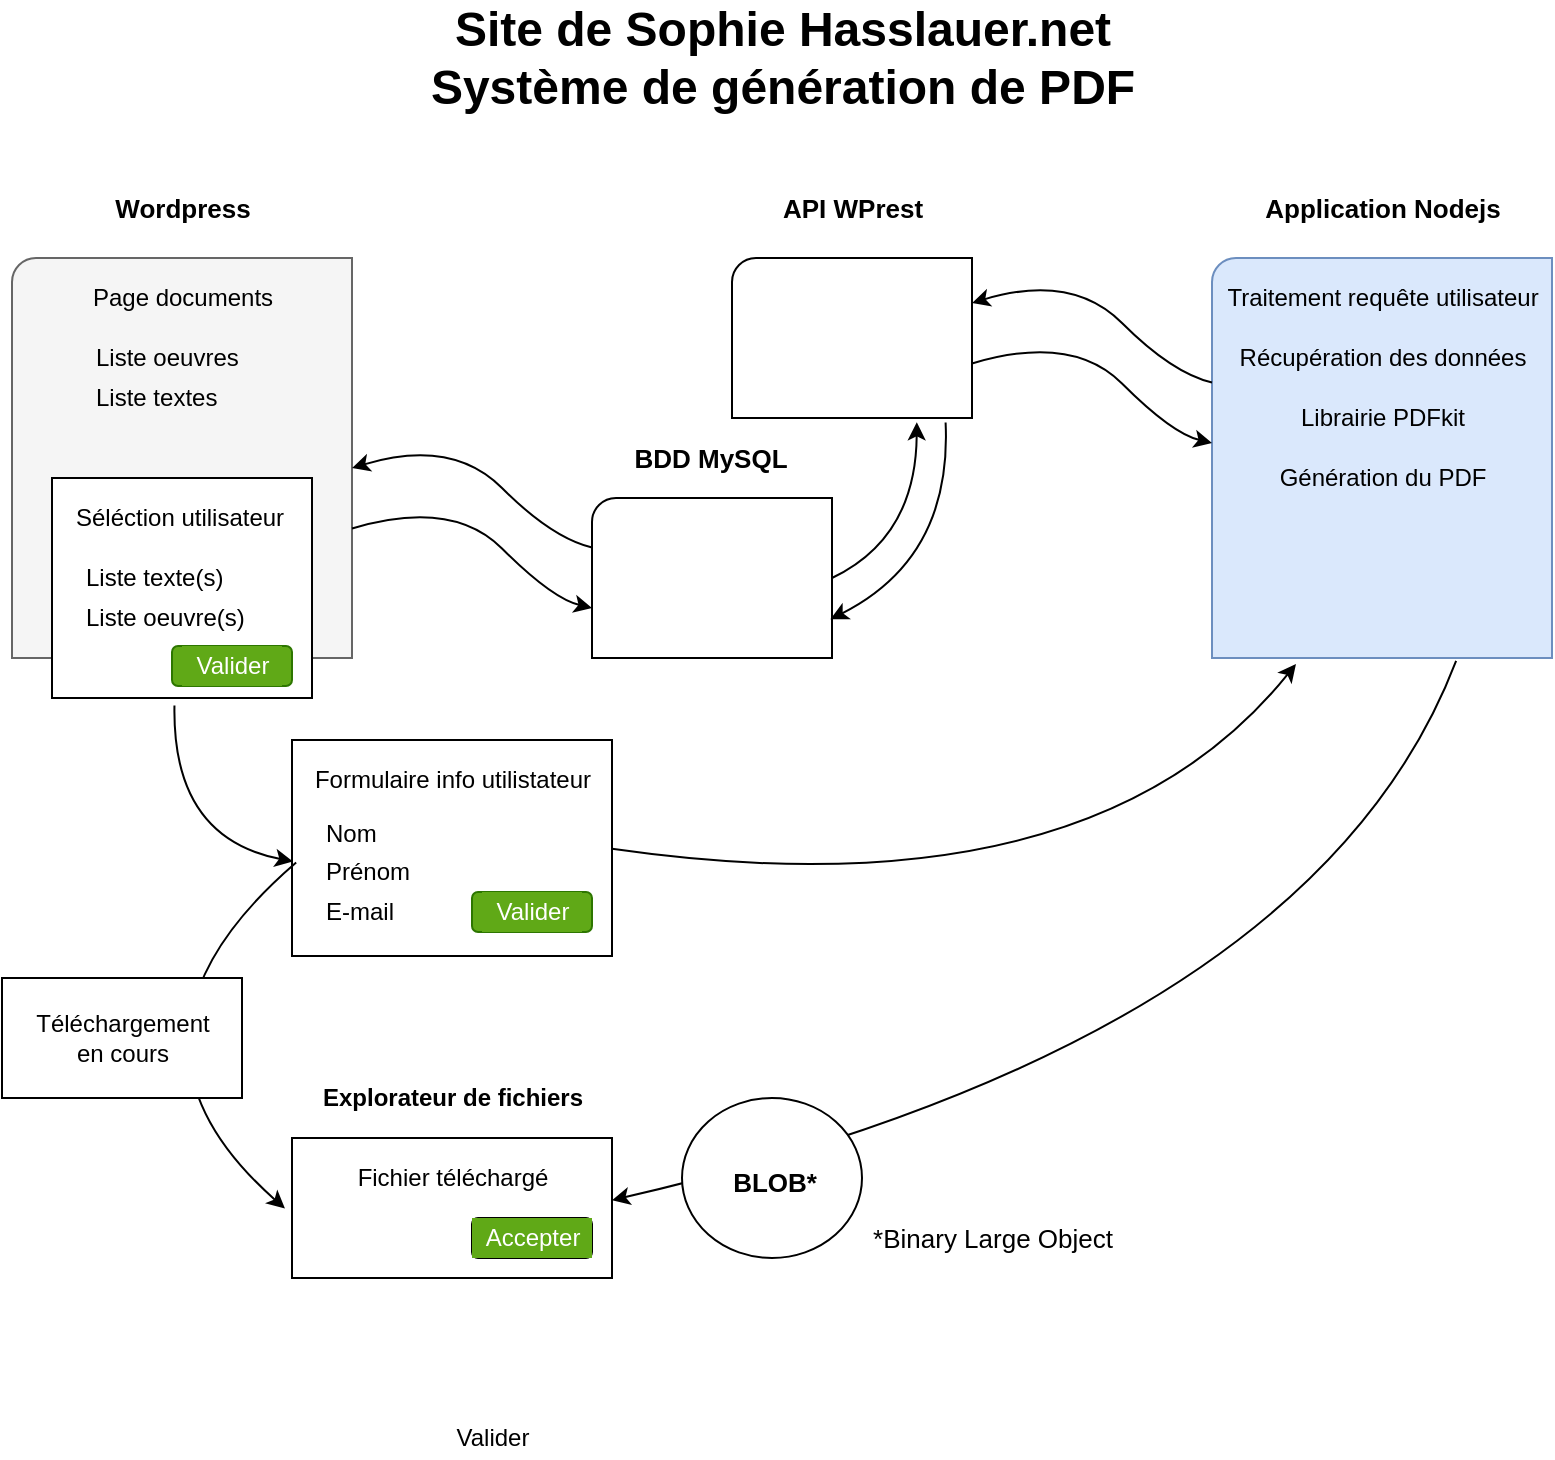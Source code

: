 <mxfile version="17.5.0" type="github">
  <diagram id="kgpKYQtTHZ0yAKxKKP6v" name="Page-1">
    <mxGraphModel dx="1038" dy="571" grid="1" gridSize="10" guides="1" tooltips="1" connect="1" arrows="1" fold="1" page="1" pageScale="1" pageWidth="850" pageHeight="1100" math="0" shadow="0">
      <root>
        <mxCell id="0" />
        <mxCell id="1" parent="0" />
        <mxCell id="cXcOY9eNEaaMnFAnV8CQ-2" value="" style="verticalLabelPosition=bottom;verticalAlign=top;html=1;shape=mxgraph.basic.corner_round_rect;dx=6;fillColor=#f5f5f5;fontColor=#333333;strokeColor=#666666;" vertex="1" parent="1">
          <mxGeometry x="40" y="160" width="170" height="200" as="geometry" />
        </mxCell>
        <mxCell id="cXcOY9eNEaaMnFAnV8CQ-3" value="" style="verticalLabelPosition=bottom;verticalAlign=top;html=1;shape=mxgraph.basic.corner_round_rect;dx=6;" vertex="1" parent="1">
          <mxGeometry x="330" y="280" width="120" height="80" as="geometry" />
        </mxCell>
        <mxCell id="cXcOY9eNEaaMnFAnV8CQ-4" value="" style="verticalLabelPosition=bottom;verticalAlign=top;html=1;shape=mxgraph.basic.corner_round_rect;dx=6;" vertex="1" parent="1">
          <mxGeometry x="400" y="160" width="120" height="80" as="geometry" />
        </mxCell>
        <mxCell id="cXcOY9eNEaaMnFAnV8CQ-6" value="Wordpress" style="text;html=1;align=center;verticalAlign=middle;resizable=0;points=[];autosize=1;strokeColor=none;fillColor=none;fontStyle=1;fontSize=13;" vertex="1" parent="1">
          <mxGeometry x="85" y="125" width="80" height="20" as="geometry" />
        </mxCell>
        <mxCell id="cXcOY9eNEaaMnFAnV8CQ-7" value="Application Nodejs" style="text;html=1;align=center;verticalAlign=middle;resizable=0;points=[];autosize=1;strokeColor=none;fillColor=none;fontStyle=1;fontSize=13;" vertex="1" parent="1">
          <mxGeometry x="660" y="125" width="130" height="20" as="geometry" />
        </mxCell>
        <mxCell id="cXcOY9eNEaaMnFAnV8CQ-8" value="API WPrest" style="text;html=1;align=center;verticalAlign=middle;resizable=0;points=[];autosize=1;strokeColor=none;fillColor=none;fontStyle=1;fontSize=13;" vertex="1" parent="1">
          <mxGeometry x="415" y="125" width="90" height="20" as="geometry" />
        </mxCell>
        <mxCell id="cXcOY9eNEaaMnFAnV8CQ-9" value="BDD MySQL" style="text;html=1;align=center;verticalAlign=middle;resizable=0;points=[];autosize=1;strokeColor=none;fillColor=none;fontStyle=1;fontSize=13;" vertex="1" parent="1">
          <mxGeometry x="344" y="250" width="90" height="20" as="geometry" />
        </mxCell>
        <mxCell id="cXcOY9eNEaaMnFAnV8CQ-10" value="Site de Sophie Hasslauer.net&lt;br&gt;Système de génération de PDF" style="text;strokeColor=none;fillColor=none;html=1;fontSize=24;fontStyle=1;verticalAlign=middle;align=center;" vertex="1" parent="1">
          <mxGeometry x="375" y="40" width="100" height="40" as="geometry" />
        </mxCell>
        <mxCell id="cXcOY9eNEaaMnFAnV8CQ-11" value="" style="verticalLabelPosition=bottom;verticalAlign=top;html=1;shape=mxgraph.basic.corner_round_rect;dx=6;fillColor=#dae8fc;strokeColor=#6c8ebf;" vertex="1" parent="1">
          <mxGeometry x="640" y="160" width="170" height="200" as="geometry" />
        </mxCell>
        <mxCell id="cXcOY9eNEaaMnFAnV8CQ-12" value="Page documents" style="text;html=1;align=center;verticalAlign=middle;resizable=0;points=[];autosize=1;strokeColor=none;fillColor=none;" vertex="1" parent="1">
          <mxGeometry x="70" y="170" width="110" height="20" as="geometry" />
        </mxCell>
        <mxCell id="cXcOY9eNEaaMnFAnV8CQ-13" value="Liste oeuvres" style="text;html=1;align=left;verticalAlign=middle;resizable=0;points=[];autosize=1;strokeColor=none;fillColor=none;" vertex="1" parent="1">
          <mxGeometry x="80" y="200" width="90" height="20" as="geometry" />
        </mxCell>
        <mxCell id="cXcOY9eNEaaMnFAnV8CQ-14" value="Liste textes" style="text;html=1;align=left;verticalAlign=middle;resizable=0;points=[];autosize=1;strokeColor=none;fillColor=none;" vertex="1" parent="1">
          <mxGeometry x="80" y="220" width="80" height="20" as="geometry" />
        </mxCell>
        <mxCell id="cXcOY9eNEaaMnFAnV8CQ-17" value="" style="verticalLabelPosition=bottom;verticalAlign=top;html=1;shape=mxgraph.basic.rect;fillColor2=none;strokeWidth=1;size=20;indent=5;" vertex="1" parent="1">
          <mxGeometry x="60" y="270" width="130" height="110" as="geometry" />
        </mxCell>
        <mxCell id="cXcOY9eNEaaMnFAnV8CQ-18" value="Séléction utilisateur" style="text;html=1;align=left;verticalAlign=middle;resizable=0;points=[];autosize=1;strokeColor=none;fillColor=none;" vertex="1" parent="1">
          <mxGeometry x="70" y="280" width="120" height="20" as="geometry" />
        </mxCell>
        <mxCell id="cXcOY9eNEaaMnFAnV8CQ-19" value="Liste oeuvre(s)" style="text;html=1;align=left;verticalAlign=middle;resizable=0;points=[];autosize=1;strokeColor=none;fillColor=none;" vertex="1" parent="1">
          <mxGeometry x="75" y="330" width="90" height="20" as="geometry" />
        </mxCell>
        <mxCell id="cXcOY9eNEaaMnFAnV8CQ-20" value="Liste texte(s)" style="text;html=1;align=left;verticalAlign=middle;resizable=0;points=[];autosize=1;strokeColor=none;fillColor=none;" vertex="1" parent="1">
          <mxGeometry x="75" y="310" width="80" height="20" as="geometry" />
        </mxCell>
        <mxCell id="cXcOY9eNEaaMnFAnV8CQ-21" value="" style="verticalLabelPosition=bottom;verticalAlign=top;html=1;shape=mxgraph.basic.rect;fillColor2=none;strokeWidth=1;size=20;indent=5;" vertex="1" parent="1">
          <mxGeometry x="180" y="401" width="160" height="108" as="geometry" />
        </mxCell>
        <mxCell id="cXcOY9eNEaaMnFAnV8CQ-22" value="Formulaire info utilistateur" style="text;html=1;align=center;verticalAlign=middle;resizable=0;points=[];autosize=1;strokeColor=none;fillColor=none;" vertex="1" parent="1">
          <mxGeometry x="185" y="411" width="150" height="20" as="geometry" />
        </mxCell>
        <mxCell id="cXcOY9eNEaaMnFAnV8CQ-23" value="Prénom" style="text;html=1;align=left;verticalAlign=middle;resizable=0;points=[];autosize=1;strokeColor=none;fillColor=none;" vertex="1" parent="1">
          <mxGeometry x="195" y="457" width="60" height="20" as="geometry" />
        </mxCell>
        <mxCell id="cXcOY9eNEaaMnFAnV8CQ-24" value="Nom" style="text;html=1;align=left;verticalAlign=middle;resizable=0;points=[];autosize=1;strokeColor=none;fillColor=none;" vertex="1" parent="1">
          <mxGeometry x="195" y="438" width="40" height="20" as="geometry" />
        </mxCell>
        <mxCell id="cXcOY9eNEaaMnFAnV8CQ-26" value="E-mail" style="text;html=1;align=left;verticalAlign=middle;resizable=0;points=[];autosize=1;strokeColor=none;fillColor=none;" vertex="1" parent="1">
          <mxGeometry x="195" y="477" width="50" height="20" as="geometry" />
        </mxCell>
        <mxCell id="cXcOY9eNEaaMnFAnV8CQ-29" value="" style="curved=1;endArrow=classic;html=1;rounded=0;entryX=0.003;entryY=0.562;entryDx=0;entryDy=0;entryPerimeter=0;exitX=0.471;exitY=1.034;exitDx=0;exitDy=0;exitPerimeter=0;" edge="1" parent="1" source="cXcOY9eNEaaMnFAnV8CQ-17" target="cXcOY9eNEaaMnFAnV8CQ-21">
          <mxGeometry width="50" height="50" relative="1" as="geometry">
            <mxPoint x="105" y="485" as="sourcePoint" />
            <mxPoint x="155" y="435" as="targetPoint" />
            <Array as="points">
              <mxPoint x="120" y="450" />
            </Array>
          </mxGeometry>
        </mxCell>
        <mxCell id="cXcOY9eNEaaMnFAnV8CQ-30" value="" style="curved=1;endArrow=classic;html=1;rounded=0;entryX=0.247;entryY=1.015;entryDx=0;entryDy=0;entryPerimeter=0;exitX=1;exitY=0.504;exitDx=0;exitDy=0;exitPerimeter=0;" edge="1" parent="1" source="cXcOY9eNEaaMnFAnV8CQ-21" target="cXcOY9eNEaaMnFAnV8CQ-11">
          <mxGeometry width="50" height="50" relative="1" as="geometry">
            <mxPoint x="380" y="460" as="sourcePoint" />
            <mxPoint x="560.48" y="488.88" as="targetPoint" />
            <Array as="points">
              <mxPoint x="580" y="490" />
            </Array>
          </mxGeometry>
        </mxCell>
        <mxCell id="cXcOY9eNEaaMnFAnV8CQ-31" value="" style="curved=1;endArrow=classic;html=1;rounded=0;entryX=1;entryY=0.5;entryDx=0;entryDy=0;entryPerimeter=0;" edge="1" parent="1">
          <mxGeometry width="50" height="50" relative="1" as="geometry">
            <mxPoint x="640" y="222.262" as="sourcePoint" />
            <mxPoint x="520" y="182.5" as="targetPoint" />
            <Array as="points">
              <mxPoint x="620" y="217.5" />
              <mxPoint x="570" y="167.5" />
            </Array>
          </mxGeometry>
        </mxCell>
        <mxCell id="cXcOY9eNEaaMnFAnV8CQ-32" value="" style="curved=1;endArrow=classic;html=1;rounded=0;entryX=1;entryY=0.5;entryDx=0;entryDy=0;entryPerimeter=0;" edge="1" parent="1">
          <mxGeometry width="50" height="50" relative="1" as="geometry">
            <mxPoint x="520" y="212.74" as="sourcePoint" />
            <mxPoint x="640" y="252.502" as="targetPoint" />
            <Array as="points">
              <mxPoint x="570" y="197.74" />
              <mxPoint x="620" y="247.74" />
            </Array>
          </mxGeometry>
        </mxCell>
        <mxCell id="cXcOY9eNEaaMnFAnV8CQ-33" value="" style="curved=1;endArrow=classic;html=1;rounded=0;exitX=1;exitY=0.5;exitDx=0;exitDy=0;exitPerimeter=0;entryX=0.77;entryY=1.027;entryDx=0;entryDy=0;entryPerimeter=0;" edge="1" parent="1" source="cXcOY9eNEaaMnFAnV8CQ-3" target="cXcOY9eNEaaMnFAnV8CQ-4">
          <mxGeometry width="50" height="50" relative="1" as="geometry">
            <mxPoint x="460" y="330" as="sourcePoint" />
            <mxPoint x="510" y="280" as="targetPoint" />
            <Array as="points">
              <mxPoint x="492" y="300" />
            </Array>
          </mxGeometry>
        </mxCell>
        <mxCell id="cXcOY9eNEaaMnFAnV8CQ-34" value="" style="curved=1;endArrow=classic;html=1;rounded=0;entryX=1;entryY=0.5;entryDx=0;entryDy=0;entryPerimeter=0;" edge="1" parent="1">
          <mxGeometry width="50" height="50" relative="1" as="geometry">
            <mxPoint x="330" y="304.762" as="sourcePoint" />
            <mxPoint x="210" y="265" as="targetPoint" />
            <Array as="points">
              <mxPoint x="310" y="300" />
              <mxPoint x="260" y="250" />
            </Array>
          </mxGeometry>
        </mxCell>
        <mxCell id="cXcOY9eNEaaMnFAnV8CQ-35" value="" style="curved=1;endArrow=classic;html=1;rounded=0;entryX=1;entryY=0.5;entryDx=0;entryDy=0;entryPerimeter=0;" edge="1" parent="1">
          <mxGeometry width="50" height="50" relative="1" as="geometry">
            <mxPoint x="210" y="295.24" as="sourcePoint" />
            <mxPoint x="330" y="335.002" as="targetPoint" />
            <Array as="points">
              <mxPoint x="260" y="280.24" />
              <mxPoint x="310" y="330.24" />
            </Array>
          </mxGeometry>
        </mxCell>
        <mxCell id="cXcOY9eNEaaMnFAnV8CQ-37" value="" style="curved=1;endArrow=classic;html=1;rounded=0;exitX=0.718;exitY=1.007;exitDx=0;exitDy=0;exitPerimeter=0;entryX=1;entryY=0.444;entryDx=0;entryDy=0;entryPerimeter=0;" edge="1" parent="1" source="cXcOY9eNEaaMnFAnV8CQ-11" target="cXcOY9eNEaaMnFAnV8CQ-51">
          <mxGeometry width="50" height="50" relative="1" as="geometry">
            <mxPoint x="724.52" y="386.99" as="sourcePoint" />
            <mxPoint x="380" y="530" as="targetPoint" />
            <Array as="points">
              <mxPoint x="690" y="550" />
            </Array>
          </mxGeometry>
        </mxCell>
        <mxCell id="cXcOY9eNEaaMnFAnV8CQ-38" value="Librairie PDFkit" style="text;html=1;align=center;verticalAlign=middle;resizable=0;points=[];autosize=1;strokeColor=none;fillColor=none;" vertex="1" parent="1">
          <mxGeometry x="675" y="230" width="100" height="20" as="geometry" />
        </mxCell>
        <mxCell id="cXcOY9eNEaaMnFAnV8CQ-39" value="" style="ellipse;whiteSpace=wrap;html=1;" vertex="1" parent="1">
          <mxGeometry x="375" y="580" width="90" height="80" as="geometry" />
        </mxCell>
        <mxCell id="cXcOY9eNEaaMnFAnV8CQ-40" value="BLOB*" style="text;html=1;align=center;verticalAlign=middle;resizable=0;points=[];autosize=1;strokeColor=none;fillColor=none;fontStyle=1;fontSize=13;" vertex="1" parent="1">
          <mxGeometry x="391" y="612" width="60" height="20" as="geometry" />
        </mxCell>
        <mxCell id="cXcOY9eNEaaMnFAnV8CQ-44" value="Traitement requête utilisateur" style="text;html=1;align=center;verticalAlign=middle;resizable=0;points=[];autosize=1;strokeColor=none;fillColor=none;" vertex="1" parent="1">
          <mxGeometry x="640" y="170" width="170" height="20" as="geometry" />
        </mxCell>
        <mxCell id="cXcOY9eNEaaMnFAnV8CQ-45" value="*Binary Large Object" style="text;html=1;align=center;verticalAlign=middle;resizable=0;points=[];autosize=1;strokeColor=none;fillColor=none;fontSize=13;" vertex="1" parent="1">
          <mxGeometry x="460" y="640" width="140" height="20" as="geometry" />
        </mxCell>
        <mxCell id="cXcOY9eNEaaMnFAnV8CQ-49" value="Récupération des données" style="text;html=1;align=center;verticalAlign=middle;resizable=0;points=[];autosize=1;strokeColor=none;fillColor=none;" vertex="1" parent="1">
          <mxGeometry x="645" y="200" width="160" height="20" as="geometry" />
        </mxCell>
        <mxCell id="cXcOY9eNEaaMnFAnV8CQ-50" value="Génération du PDF" style="text;html=1;align=center;verticalAlign=middle;resizable=0;points=[];autosize=1;strokeColor=none;fillColor=none;" vertex="1" parent="1">
          <mxGeometry x="665" y="260" width="120" height="20" as="geometry" />
        </mxCell>
        <mxCell id="cXcOY9eNEaaMnFAnV8CQ-51" value="" style="verticalLabelPosition=bottom;verticalAlign=top;html=1;shape=mxgraph.basic.rect;fillColor2=none;strokeWidth=1;size=20;indent=5;" vertex="1" parent="1">
          <mxGeometry x="180" y="600" width="160" height="70" as="geometry" />
        </mxCell>
        <mxCell id="cXcOY9eNEaaMnFAnV8CQ-52" value="Explorateur de fichiers" style="text;html=1;align=center;verticalAlign=middle;resizable=0;points=[];autosize=1;strokeColor=none;fillColor=none;fontStyle=1" vertex="1" parent="1">
          <mxGeometry x="185" y="570" width="150" height="20" as="geometry" />
        </mxCell>
        <mxCell id="cXcOY9eNEaaMnFAnV8CQ-54" value="" style="curved=1;endArrow=classic;html=1;rounded=0;fontSize=13;entryX=-0.022;entryY=0.504;entryDx=0;entryDy=0;entryPerimeter=0;exitX=0.013;exitY=0.567;exitDx=0;exitDy=0;exitPerimeter=0;" edge="1" parent="1" source="cXcOY9eNEaaMnFAnV8CQ-21" target="cXcOY9eNEaaMnFAnV8CQ-51">
          <mxGeometry width="50" height="50" relative="1" as="geometry">
            <mxPoint x="90" y="550" as="sourcePoint" />
            <mxPoint x="140" y="500" as="targetPoint" />
            <Array as="points">
              <mxPoint x="80" y="550" />
            </Array>
          </mxGeometry>
        </mxCell>
        <mxCell id="cXcOY9eNEaaMnFAnV8CQ-55" value="" style="rounded=0;whiteSpace=wrap;html=1;fontSize=13;" vertex="1" parent="1">
          <mxGeometry x="35" y="520" width="120" height="60" as="geometry" />
        </mxCell>
        <mxCell id="cXcOY9eNEaaMnFAnV8CQ-56" value="Téléchargement&lt;br&gt;en cours" style="text;html=1;align=center;verticalAlign=middle;resizable=0;points=[];autosize=1;strokeColor=none;fillColor=none;" vertex="1" parent="1">
          <mxGeometry x="45" y="535" width="100" height="30" as="geometry" />
        </mxCell>
        <mxCell id="cXcOY9eNEaaMnFAnV8CQ-57" value="" style="curved=1;endArrow=classic;html=1;rounded=0;exitX=0.89;exitY=1.028;exitDx=0;exitDy=0;exitPerimeter=0;entryX=0.993;entryY=0.758;entryDx=0;entryDy=0;entryPerimeter=0;" edge="1" parent="1" source="cXcOY9eNEaaMnFAnV8CQ-4" target="cXcOY9eNEaaMnFAnV8CQ-3">
          <mxGeometry width="50" height="50" relative="1" as="geometry">
            <mxPoint x="502.4" y="252.16" as="sourcePoint" />
            <mxPoint x="460" y="330" as="targetPoint" />
            <Array as="points">
              <mxPoint x="510" y="310" />
            </Array>
          </mxGeometry>
        </mxCell>
        <mxCell id="cXcOY9eNEaaMnFAnV8CQ-58" value="Fichier téléchargé" style="text;html=1;align=center;verticalAlign=middle;resizable=0;points=[];autosize=1;strokeColor=none;fillColor=none;" vertex="1" parent="1">
          <mxGeometry x="205" y="610" width="110" height="20" as="geometry" />
        </mxCell>
        <mxCell id="cXcOY9eNEaaMnFAnV8CQ-59" value="" style="rounded=1;whiteSpace=wrap;html=1;fontSize=13;" vertex="1" parent="1">
          <mxGeometry x="270" y="640" width="60" height="20" as="geometry" />
        </mxCell>
        <mxCell id="cXcOY9eNEaaMnFAnV8CQ-60" value="Accepter" style="text;html=1;align=center;verticalAlign=middle;resizable=0;points=[];autosize=1;strokeColor=none;fillColor=#60a917;fontColor=#ffffff;" vertex="1" parent="1">
          <mxGeometry x="270" y="640" width="60" height="20" as="geometry" />
        </mxCell>
        <mxCell id="cXcOY9eNEaaMnFAnV8CQ-61" value="Valider" style="text;html=1;align=center;verticalAlign=middle;resizable=0;points=[];autosize=1;strokeColor=none;fillColor=none;" vertex="1" parent="1">
          <mxGeometry x="255" y="740" width="50" height="20" as="geometry" />
        </mxCell>
        <mxCell id="cXcOY9eNEaaMnFAnV8CQ-62" value="" style="rounded=1;whiteSpace=wrap;html=1;fontSize=13;fillColor=#60a917;fontColor=#ffffff;strokeColor=#2D7600;" vertex="1" parent="1">
          <mxGeometry x="270" y="477" width="60" height="20" as="geometry" />
        </mxCell>
        <mxCell id="cXcOY9eNEaaMnFAnV8CQ-63" value="Valider" style="text;html=1;align=center;verticalAlign=middle;resizable=0;points=[];autosize=1;strokeColor=none;fillColor=#60a917;fontColor=#ffffff;" vertex="1" parent="1">
          <mxGeometry x="275" y="477" width="50" height="20" as="geometry" />
        </mxCell>
        <mxCell id="cXcOY9eNEaaMnFAnV8CQ-64" value="" style="rounded=1;whiteSpace=wrap;html=1;fontSize=13;fillColor=#60a917;fontColor=#ffffff;strokeColor=#2D7600;" vertex="1" parent="1">
          <mxGeometry x="120" y="354" width="60" height="20" as="geometry" />
        </mxCell>
        <mxCell id="cXcOY9eNEaaMnFAnV8CQ-65" value="Valider" style="text;html=1;align=center;verticalAlign=middle;resizable=0;points=[];autosize=1;strokeColor=none;fillColor=#60a917;fontColor=#ffffff;" vertex="1" parent="1">
          <mxGeometry x="125" y="354" width="50" height="20" as="geometry" />
        </mxCell>
      </root>
    </mxGraphModel>
  </diagram>
</mxfile>
